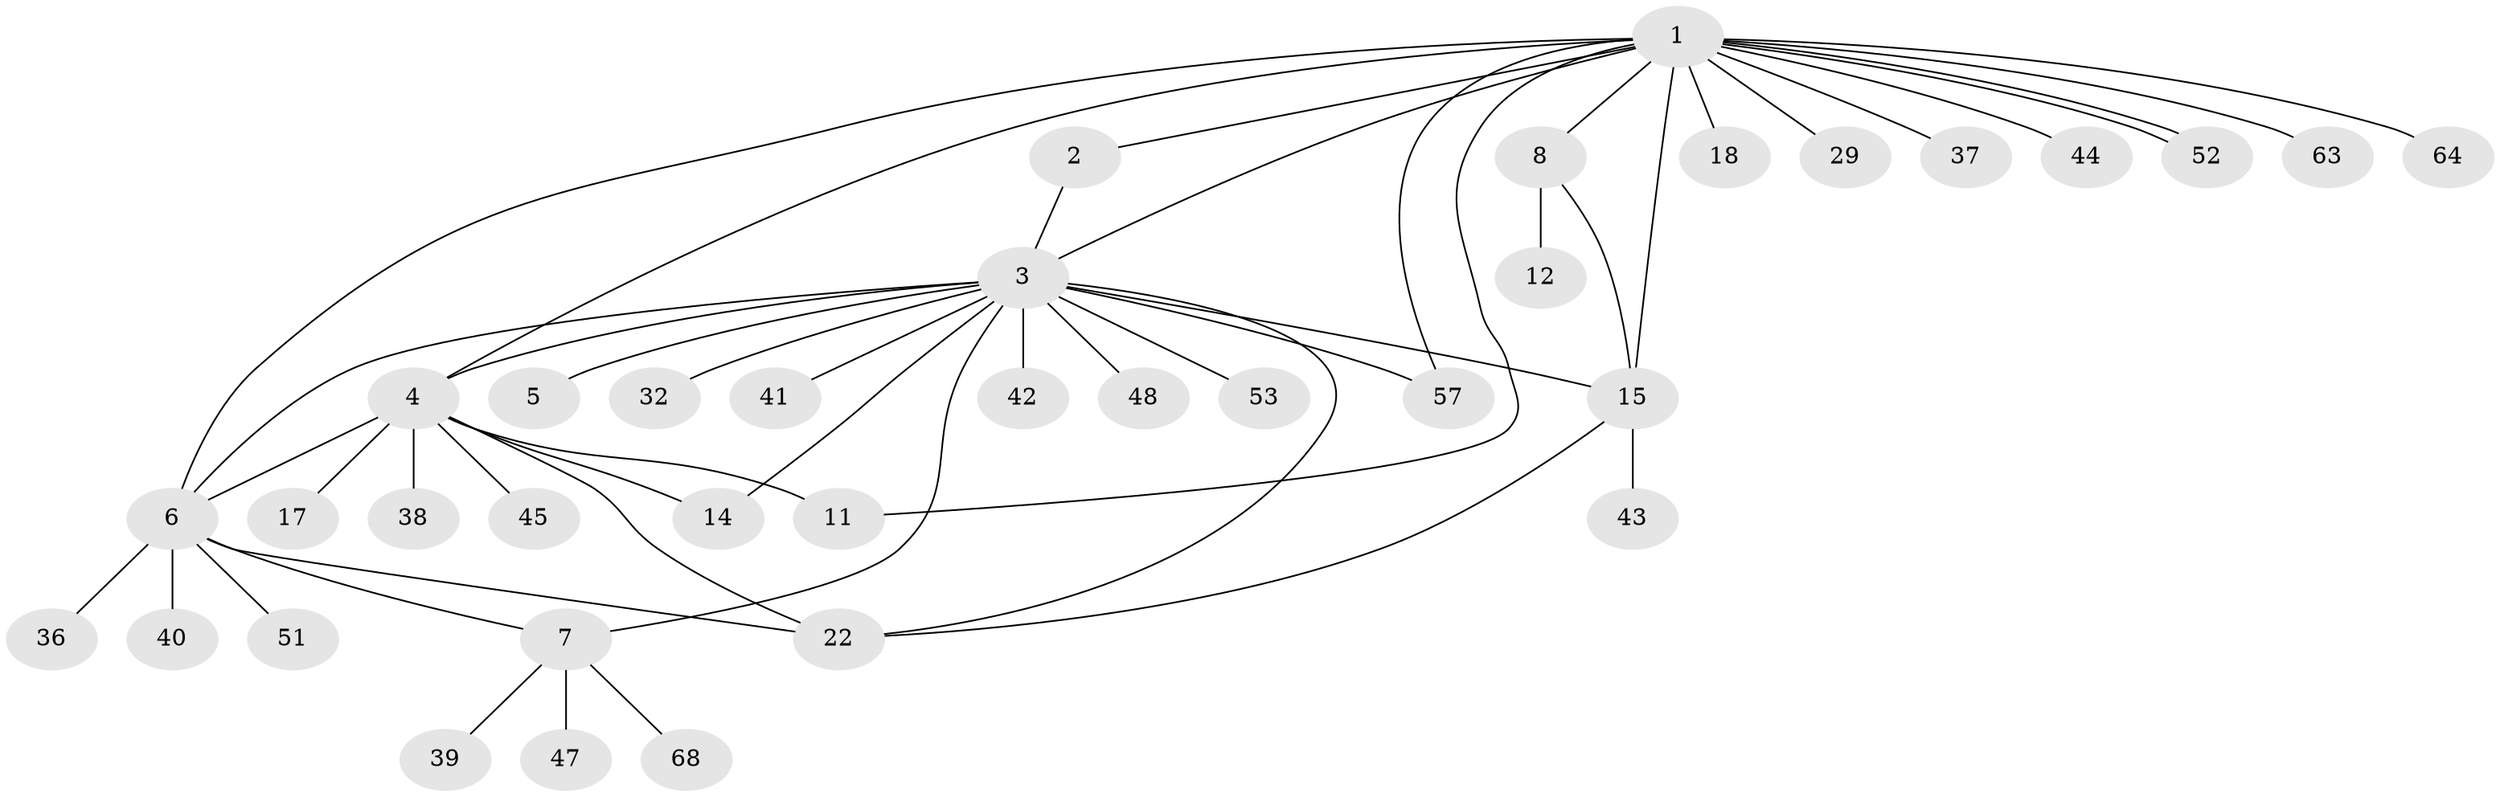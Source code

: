 // original degree distribution, {16: 0.027777777777777776, 2: 0.19444444444444445, 10: 0.013888888888888888, 11: 0.013888888888888888, 5: 0.013888888888888888, 3: 0.09722222222222222, 4: 0.09722222222222222, 1: 0.5416666666666666}
// Generated by graph-tools (version 1.1) at 2025/14/03/09/25 04:14:39]
// undirected, 36 vertices, 49 edges
graph export_dot {
graph [start="1"]
  node [color=gray90,style=filled];
  1;
  2;
  3 [super="+28+13+20+25+10"];
  4 [super="+33"];
  5 [super="+71"];
  6 [super="+69+65+16+9+27+24+21"];
  7;
  8;
  11;
  12;
  14 [super="+23"];
  15 [super="+30"];
  17;
  18;
  22 [super="+26"];
  29;
  32;
  36;
  37;
  38;
  39 [super="+56"];
  40;
  41;
  42;
  43;
  44;
  45;
  47;
  48;
  51;
  52 [super="+55"];
  53;
  57;
  63;
  64;
  68;
  1 -- 2;
  1 -- 3;
  1 -- 4;
  1 -- 6;
  1 -- 8;
  1 -- 11;
  1 -- 15;
  1 -- 18;
  1 -- 29;
  1 -- 37;
  1 -- 44;
  1 -- 52;
  1 -- 52;
  1 -- 57;
  1 -- 63;
  1 -- 64;
  2 -- 3;
  3 -- 5;
  3 -- 15 [weight=2];
  3 -- 32;
  3 -- 41;
  3 -- 48;
  3 -- 53;
  3 -- 57;
  3 -- 14;
  3 -- 4 [weight=2];
  3 -- 7;
  3 -- 22;
  3 -- 6;
  3 -- 42;
  4 -- 11;
  4 -- 14;
  4 -- 17;
  4 -- 22;
  4 -- 38;
  4 -- 45;
  4 -- 6;
  6 -- 7;
  6 -- 36;
  6 -- 51;
  6 -- 22;
  6 -- 40;
  7 -- 39;
  7 -- 47;
  7 -- 68;
  8 -- 12;
  8 -- 15;
  15 -- 43;
  15 -- 22;
}
